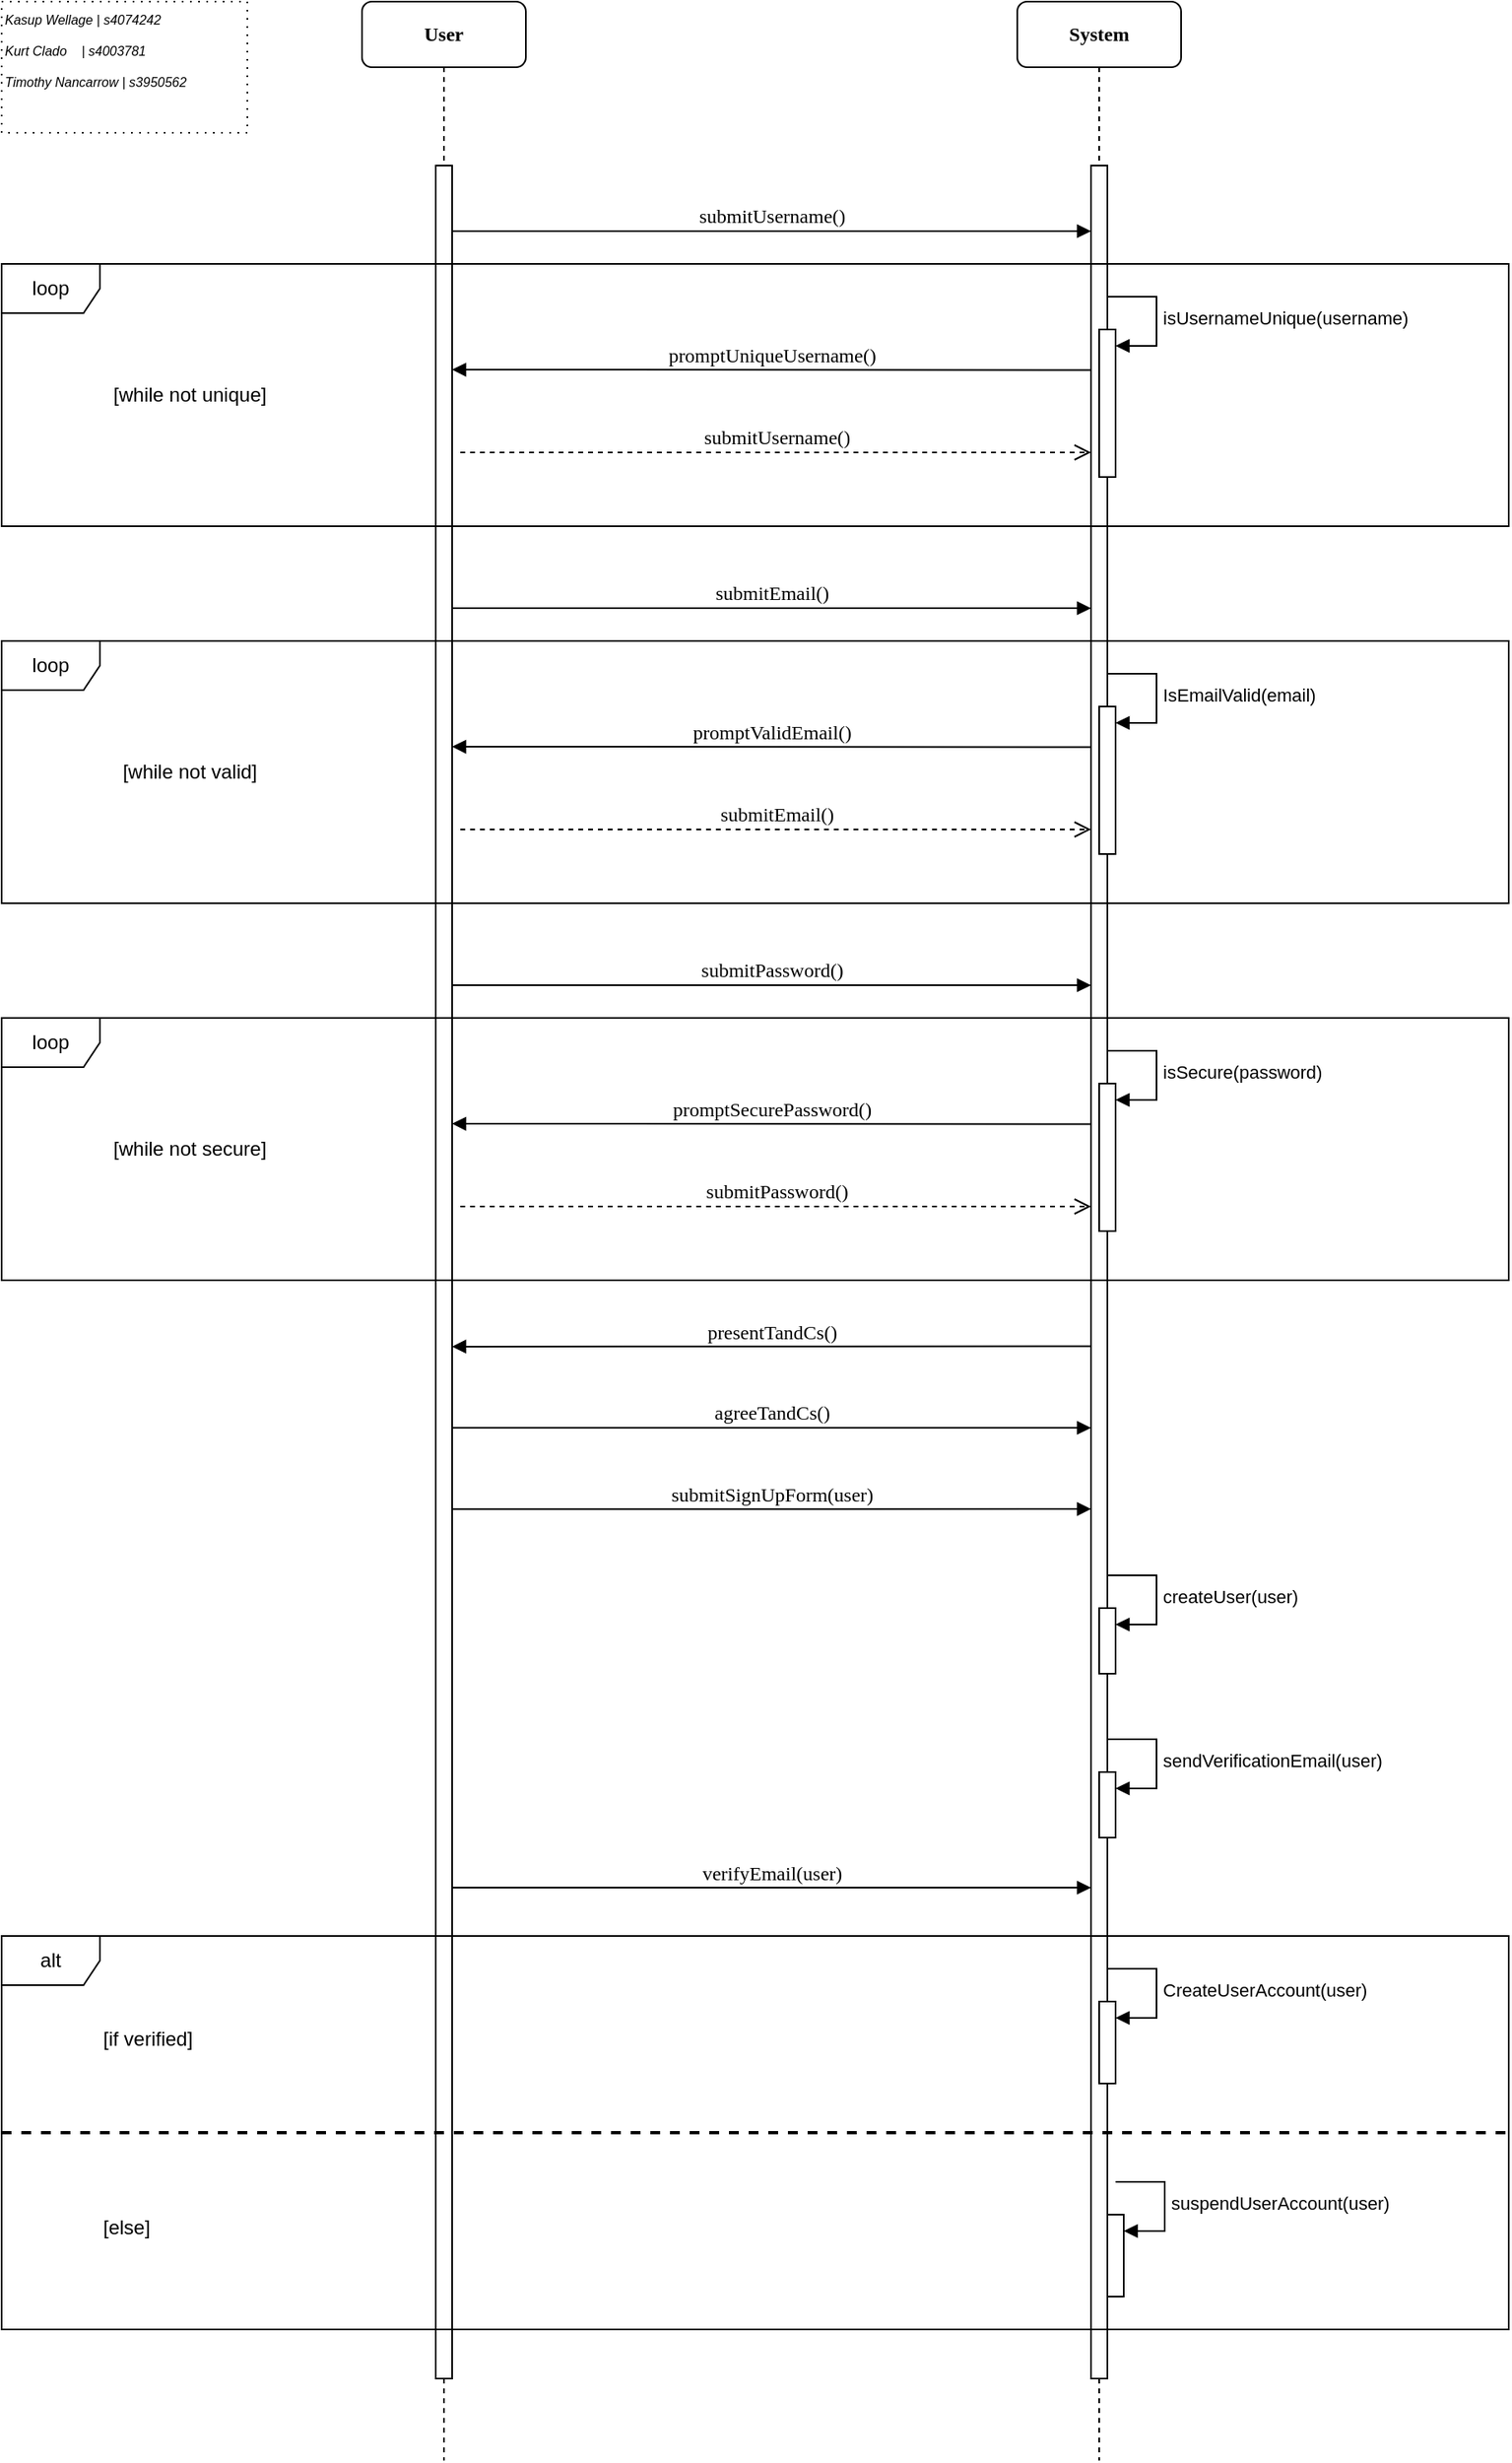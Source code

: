 <mxfile version="24.4.0" type="device">
  <diagram name="Page-1" id="13e1069c-82ec-6db2-03f1-153e76fe0fe0">
    <mxGraphModel dx="2032" dy="538" grid="1" gridSize="10" guides="1" tooltips="1" connect="1" arrows="1" fold="1" page="1" pageScale="1" pageWidth="1100" pageHeight="850" background="none" math="0" shadow="0">
      <root>
        <mxCell id="0" />
        <mxCell id="1" parent="0" />
        <mxCell id="zR7FLB7YpDWYiMxdjNDM-1" value="System" style="shape=umlLifeline;perimeter=lifelinePerimeter;whiteSpace=wrap;html=1;container=1;collapsible=0;recursiveResize=0;outlineConnect=0;rounded=1;shadow=0;comic=0;labelBackgroundColor=none;strokeWidth=1;fontFamily=Verdana;fontSize=12;align=center;fontStyle=1" parent="1" vertex="1">
          <mxGeometry x="-390" y="940" width="100" height="1500" as="geometry" />
        </mxCell>
        <mxCell id="zR7FLB7YpDWYiMxdjNDM-2" value="" style="html=1;points=[];perimeter=orthogonalPerimeter;rounded=0;shadow=0;comic=0;labelBackgroundColor=none;strokeWidth=1;fontFamily=Verdana;fontSize=12;align=center;" parent="zR7FLB7YpDWYiMxdjNDM-1" vertex="1">
          <mxGeometry x="45" y="100" width="10" height="1350" as="geometry" />
        </mxCell>
        <mxCell id="zR7FLB7YpDWYiMxdjNDM-52" value="" style="html=1;points=[[0,0,0,0,5],[0,1,0,0,-5],[1,0,0,0,5],[1,1,0,0,-5]];perimeter=orthogonalPerimeter;outlineConnect=0;targetShapes=umlLifeline;portConstraint=eastwest;newEdgeStyle={&quot;curved&quot;:0,&quot;rounded&quot;:0};" parent="zR7FLB7YpDWYiMxdjNDM-1" vertex="1">
          <mxGeometry x="50" y="200" width="10" height="90" as="geometry" />
        </mxCell>
        <mxCell id="zR7FLB7YpDWYiMxdjNDM-53" value="isUsernameUnique(username)" style="html=1;align=left;spacingLeft=2;endArrow=block;rounded=0;edgeStyle=orthogonalEdgeStyle;curved=0;rounded=0;" parent="zR7FLB7YpDWYiMxdjNDM-1" target="zR7FLB7YpDWYiMxdjNDM-52" edge="1">
          <mxGeometry relative="1" as="geometry">
            <mxPoint x="55" y="180" as="sourcePoint" />
            <Array as="points">
              <mxPoint x="85" y="210" />
            </Array>
          </mxGeometry>
        </mxCell>
        <mxCell id="zR7FLB7YpDWYiMxdjNDM-81" value="" style="html=1;points=[[0,0,0,0,5],[0,1,0,0,-5],[1,0,0,0,5],[1,1,0,0,-5]];perimeter=orthogonalPerimeter;outlineConnect=0;targetShapes=umlLifeline;portConstraint=eastwest;newEdgeStyle={&quot;curved&quot;:0,&quot;rounded&quot;:0};" parent="zR7FLB7YpDWYiMxdjNDM-1" vertex="1">
          <mxGeometry x="50" y="980" width="10" height="40" as="geometry" />
        </mxCell>
        <mxCell id="zR7FLB7YpDWYiMxdjNDM-82" value="createUser(user)" style="html=1;align=left;spacingLeft=2;endArrow=block;rounded=0;edgeStyle=orthogonalEdgeStyle;curved=0;rounded=0;" parent="zR7FLB7YpDWYiMxdjNDM-1" target="zR7FLB7YpDWYiMxdjNDM-81" edge="1">
          <mxGeometry relative="1" as="geometry">
            <mxPoint x="55" y="960" as="sourcePoint" />
            <Array as="points">
              <mxPoint x="85" y="990" />
            </Array>
          </mxGeometry>
        </mxCell>
        <mxCell id="zR7FLB7YpDWYiMxdjNDM-83" value="" style="html=1;points=[[0,0,0,0,5],[0,1,0,0,-5],[1,0,0,0,5],[1,1,0,0,-5]];perimeter=orthogonalPerimeter;outlineConnect=0;targetShapes=umlLifeline;portConstraint=eastwest;newEdgeStyle={&quot;curved&quot;:0,&quot;rounded&quot;:0};" parent="zR7FLB7YpDWYiMxdjNDM-1" vertex="1">
          <mxGeometry x="50" y="1080" width="10" height="40" as="geometry" />
        </mxCell>
        <mxCell id="zR7FLB7YpDWYiMxdjNDM-84" value="sendVerificationEmail(user)" style="html=1;align=left;spacingLeft=2;endArrow=block;rounded=0;edgeStyle=orthogonalEdgeStyle;curved=0;rounded=0;" parent="zR7FLB7YpDWYiMxdjNDM-1" target="zR7FLB7YpDWYiMxdjNDM-83" edge="1">
          <mxGeometry relative="1" as="geometry">
            <mxPoint x="55" y="1060" as="sourcePoint" />
            <Array as="points">
              <mxPoint x="85" y="1090" />
            </Array>
          </mxGeometry>
        </mxCell>
        <mxCell id="zR7FLB7YpDWYiMxdjNDM-9" value="User" style="shape=umlLifeline;perimeter=lifelinePerimeter;whiteSpace=wrap;html=1;container=1;collapsible=0;recursiveResize=0;outlineConnect=0;rounded=1;shadow=0;comic=0;labelBackgroundColor=none;strokeWidth=1;fontFamily=Verdana;fontSize=12;align=center;fontStyle=1" parent="1" vertex="1">
          <mxGeometry x="-790" y="940" width="100" height="1500" as="geometry" />
        </mxCell>
        <mxCell id="zR7FLB7YpDWYiMxdjNDM-10" value="" style="html=1;points=[];perimeter=orthogonalPerimeter;rounded=0;shadow=0;comic=0;labelBackgroundColor=none;strokeWidth=1;fontFamily=Verdana;fontSize=12;align=center;" parent="zR7FLB7YpDWYiMxdjNDM-9" vertex="1">
          <mxGeometry x="45" y="100" width="10" height="1350" as="geometry" />
        </mxCell>
        <mxCell id="zR7FLB7YpDWYiMxdjNDM-39" value="submitUsername()" style="html=1;verticalAlign=bottom;endArrow=block;entryX=0;entryY=0;labelBackgroundColor=none;fontFamily=Verdana;fontSize=12;edgeStyle=elbowEdgeStyle;elbow=vertical;" parent="zR7FLB7YpDWYiMxdjNDM-9" edge="1">
          <mxGeometry relative="1" as="geometry">
            <mxPoint x="55" y="140" as="sourcePoint" />
            <mxPoint x="445" y="140" as="targetPoint" />
          </mxGeometry>
        </mxCell>
        <mxCell id="zR7FLB7YpDWYiMxdjNDM-44" value="submitEmail()" style="html=1;verticalAlign=bottom;endArrow=block;entryX=0;entryY=0;labelBackgroundColor=none;fontFamily=Verdana;fontSize=12;edgeStyle=elbowEdgeStyle;elbow=vertical;" parent="1" edge="1">
          <mxGeometry relative="1" as="geometry">
            <mxPoint x="-735" y="1310" as="sourcePoint" />
            <mxPoint x="-345" y="1310" as="targetPoint" />
          </mxGeometry>
        </mxCell>
        <mxCell id="zR7FLB7YpDWYiMxdjNDM-45" value="presentTandCs()" style="html=1;verticalAlign=bottom;endArrow=block;entryX=0;entryY=0;labelBackgroundColor=none;fontFamily=Verdana;fontSize=12;edgeStyle=elbowEdgeStyle;elbow=vertical;" parent="1" edge="1">
          <mxGeometry relative="1" as="geometry">
            <mxPoint x="-345" y="1760.25" as="sourcePoint" />
            <mxPoint x="-735" y="1760.25" as="targetPoint" />
          </mxGeometry>
        </mxCell>
        <mxCell id="zR7FLB7YpDWYiMxdjNDM-46" value="agreeTandCs()" style="html=1;verticalAlign=bottom;endArrow=block;entryX=0;entryY=0;labelBackgroundColor=none;fontFamily=Verdana;fontSize=12;edgeStyle=elbowEdgeStyle;elbow=vertical;" parent="1" edge="1">
          <mxGeometry relative="1" as="geometry">
            <mxPoint x="-735" y="1810" as="sourcePoint" />
            <mxPoint x="-345" y="1810" as="targetPoint" />
          </mxGeometry>
        </mxCell>
        <mxCell id="zR7FLB7YpDWYiMxdjNDM-47" value="submitSignUpForm(user)" style="html=1;verticalAlign=bottom;endArrow=block;entryX=0;entryY=0;labelBackgroundColor=none;fontFamily=Verdana;fontSize=12;edgeStyle=elbowEdgeStyle;elbow=vertical;" parent="1" edge="1">
          <mxGeometry relative="1" as="geometry">
            <mxPoint x="-735" y="1859.68" as="sourcePoint" />
            <mxPoint x="-345" y="1859.68" as="targetPoint" />
          </mxGeometry>
        </mxCell>
        <mxCell id="zR7FLB7YpDWYiMxdjNDM-54" value="loop" style="shape=umlFrame;whiteSpace=wrap;html=1;pointerEvents=0;" parent="1" vertex="1">
          <mxGeometry x="-1010" y="1100" width="920" height="160" as="geometry" />
        </mxCell>
        <mxCell id="zR7FLB7YpDWYiMxdjNDM-55" value="[while not unique]" style="text;html=1;align=center;verticalAlign=middle;whiteSpace=wrap;rounded=0;" parent="1" vertex="1">
          <mxGeometry x="-950" y="1165" width="110" height="30" as="geometry" />
        </mxCell>
        <mxCell id="zR7FLB7YpDWYiMxdjNDM-57" value="promptUniqueUsername()" style="html=1;verticalAlign=bottom;endArrow=block;entryX=0;entryY=0;labelBackgroundColor=none;fontFamily=Verdana;fontSize=12;edgeStyle=elbowEdgeStyle;elbow=vertical;" parent="1" edge="1">
          <mxGeometry x="0.001" relative="1" as="geometry">
            <mxPoint x="-345" y="1164.71" as="sourcePoint" />
            <mxPoint x="-735" y="1164.71" as="targetPoint" />
            <mxPoint as="offset" />
          </mxGeometry>
        </mxCell>
        <mxCell id="zR7FLB7YpDWYiMxdjNDM-58" value="submitUsername()" style="html=1;verticalAlign=bottom;endArrow=open;dashed=1;endSize=8;labelBackgroundColor=none;fontFamily=Verdana;fontSize=12;edgeStyle=elbowEdgeStyle;elbow=vertical;" parent="1" edge="1">
          <mxGeometry relative="1" as="geometry">
            <mxPoint x="-345" y="1214.882" as="targetPoint" />
            <mxPoint x="-730" y="1215" as="sourcePoint" />
          </mxGeometry>
        </mxCell>
        <mxCell id="zR7FLB7YpDWYiMxdjNDM-59" value="" style="html=1;points=[[0,0,0,0,5],[0,1,0,0,-5],[1,0,0,0,5],[1,1,0,0,-5]];perimeter=orthogonalPerimeter;outlineConnect=0;targetShapes=umlLifeline;portConstraint=eastwest;newEdgeStyle={&quot;curved&quot;:0,&quot;rounded&quot;:0};" parent="1" vertex="1">
          <mxGeometry x="-340" y="1370" width="10" height="90" as="geometry" />
        </mxCell>
        <mxCell id="zR7FLB7YpDWYiMxdjNDM-60" value="IsEmailValid(email)" style="html=1;align=left;spacingLeft=2;endArrow=block;rounded=0;edgeStyle=orthogonalEdgeStyle;curved=0;rounded=0;" parent="1" target="zR7FLB7YpDWYiMxdjNDM-59" edge="1">
          <mxGeometry relative="1" as="geometry">
            <mxPoint x="-335" y="1350" as="sourcePoint" />
            <Array as="points">
              <mxPoint x="-305" y="1380" />
            </Array>
          </mxGeometry>
        </mxCell>
        <mxCell id="zR7FLB7YpDWYiMxdjNDM-61" value="loop" style="shape=umlFrame;whiteSpace=wrap;html=1;pointerEvents=0;" parent="1" vertex="1">
          <mxGeometry x="-1010" y="1330" width="920" height="160" as="geometry" />
        </mxCell>
        <mxCell id="zR7FLB7YpDWYiMxdjNDM-62" value="[while not valid]" style="text;html=1;align=center;verticalAlign=middle;whiteSpace=wrap;rounded=0;" parent="1" vertex="1">
          <mxGeometry x="-950" y="1395" width="110" height="30" as="geometry" />
        </mxCell>
        <mxCell id="zR7FLB7YpDWYiMxdjNDM-63" value="promptValidEmail()" style="html=1;verticalAlign=bottom;endArrow=block;entryX=0;entryY=0;labelBackgroundColor=none;fontFamily=Verdana;fontSize=12;edgeStyle=elbowEdgeStyle;elbow=vertical;" parent="1" edge="1">
          <mxGeometry x="0.001" relative="1" as="geometry">
            <mxPoint x="-345" y="1394.71" as="sourcePoint" />
            <mxPoint x="-735" y="1394.71" as="targetPoint" />
            <mxPoint as="offset" />
          </mxGeometry>
        </mxCell>
        <mxCell id="zR7FLB7YpDWYiMxdjNDM-64" value="submitEmail()" style="html=1;verticalAlign=bottom;endArrow=open;dashed=1;endSize=8;labelBackgroundColor=none;fontFamily=Verdana;fontSize=12;edgeStyle=elbowEdgeStyle;elbow=vertical;" parent="1" edge="1">
          <mxGeometry relative="1" as="geometry">
            <mxPoint x="-345" y="1444.882" as="targetPoint" />
            <mxPoint x="-730" y="1445" as="sourcePoint" />
          </mxGeometry>
        </mxCell>
        <mxCell id="zR7FLB7YpDWYiMxdjNDM-72" value="submitPassword()" style="html=1;verticalAlign=bottom;endArrow=block;entryX=0;entryY=0;labelBackgroundColor=none;fontFamily=Verdana;fontSize=12;edgeStyle=elbowEdgeStyle;elbow=vertical;" parent="1" edge="1">
          <mxGeometry relative="1" as="geometry">
            <mxPoint x="-735" y="1540" as="sourcePoint" />
            <mxPoint x="-345" y="1540" as="targetPoint" />
          </mxGeometry>
        </mxCell>
        <mxCell id="zR7FLB7YpDWYiMxdjNDM-73" value="" style="html=1;points=[[0,0,0,0,5],[0,1,0,0,-5],[1,0,0,0,5],[1,1,0,0,-5]];perimeter=orthogonalPerimeter;outlineConnect=0;targetShapes=umlLifeline;portConstraint=eastwest;newEdgeStyle={&quot;curved&quot;:0,&quot;rounded&quot;:0};" parent="1" vertex="1">
          <mxGeometry x="-340" y="1600" width="10" height="90" as="geometry" />
        </mxCell>
        <mxCell id="zR7FLB7YpDWYiMxdjNDM-74" value="isSecure(password)" style="html=1;align=left;spacingLeft=2;endArrow=block;rounded=0;edgeStyle=orthogonalEdgeStyle;curved=0;rounded=0;" parent="1" target="zR7FLB7YpDWYiMxdjNDM-73" edge="1">
          <mxGeometry relative="1" as="geometry">
            <mxPoint x="-335" y="1580" as="sourcePoint" />
            <Array as="points">
              <mxPoint x="-305" y="1610" />
            </Array>
          </mxGeometry>
        </mxCell>
        <mxCell id="zR7FLB7YpDWYiMxdjNDM-75" value="loop" style="shape=umlFrame;whiteSpace=wrap;html=1;pointerEvents=0;" parent="1" vertex="1">
          <mxGeometry x="-1010" y="1560" width="920" height="160" as="geometry" />
        </mxCell>
        <mxCell id="zR7FLB7YpDWYiMxdjNDM-76" value="[while not secure]" style="text;html=1;align=center;verticalAlign=middle;whiteSpace=wrap;rounded=0;" parent="1" vertex="1">
          <mxGeometry x="-950" y="1625" width="110" height="30" as="geometry" />
        </mxCell>
        <mxCell id="zR7FLB7YpDWYiMxdjNDM-77" value="promptSecurePassword()" style="html=1;verticalAlign=bottom;endArrow=block;entryX=0;entryY=0;labelBackgroundColor=none;fontFamily=Verdana;fontSize=12;edgeStyle=elbowEdgeStyle;elbow=vertical;" parent="1" edge="1">
          <mxGeometry x="0.001" relative="1" as="geometry">
            <mxPoint x="-345" y="1624.71" as="sourcePoint" />
            <mxPoint x="-735" y="1624.71" as="targetPoint" />
            <mxPoint as="offset" />
          </mxGeometry>
        </mxCell>
        <mxCell id="zR7FLB7YpDWYiMxdjNDM-78" value="submitPassword()" style="html=1;verticalAlign=bottom;endArrow=open;dashed=1;endSize=8;labelBackgroundColor=none;fontFamily=Verdana;fontSize=12;edgeStyle=elbowEdgeStyle;elbow=vertical;" parent="1" edge="1">
          <mxGeometry relative="1" as="geometry">
            <mxPoint x="-345" y="1674.882" as="targetPoint" />
            <mxPoint x="-730" y="1675" as="sourcePoint" />
          </mxGeometry>
        </mxCell>
        <mxCell id="zR7FLB7YpDWYiMxdjNDM-85" value="" style="html=1;points=[[0,0,0,0,5],[0,1,0,0,-5],[1,0,0,0,5],[1,1,0,0,-5]];perimeter=orthogonalPerimeter;outlineConnect=0;targetShapes=umlLifeline;portConstraint=eastwest;newEdgeStyle={&quot;curved&quot;:0,&quot;rounded&quot;:0};" parent="1" vertex="1">
          <mxGeometry x="-340" y="2160" width="10" height="50" as="geometry" />
        </mxCell>
        <mxCell id="zR7FLB7YpDWYiMxdjNDM-86" value="CreateUserAccount(user)" style="html=1;align=left;spacingLeft=2;endArrow=block;rounded=0;edgeStyle=orthogonalEdgeStyle;curved=0;rounded=0;" parent="1" target="zR7FLB7YpDWYiMxdjNDM-85" edge="1">
          <mxGeometry relative="1" as="geometry">
            <mxPoint x="-335" y="2140" as="sourcePoint" />
            <Array as="points">
              <mxPoint x="-305" y="2170" />
            </Array>
          </mxGeometry>
        </mxCell>
        <mxCell id="zR7FLB7YpDWYiMxdjNDM-87" value="alt" style="shape=umlFrame;whiteSpace=wrap;html=1;pointerEvents=0;" parent="1" vertex="1">
          <mxGeometry x="-1010" y="2120" width="920" height="240" as="geometry" />
        </mxCell>
        <mxCell id="zR7FLB7YpDWYiMxdjNDM-88" value="[if verified]&lt;div&gt;&lt;br&gt;&lt;/div&gt;&lt;div&gt;&lt;br&gt;&lt;/div&gt;&lt;div&gt;&lt;br&gt;&lt;/div&gt;&lt;div&gt;&lt;br&gt;&lt;/div&gt;&lt;div&gt;&lt;br&gt;&lt;/div&gt;&lt;div&gt;&lt;br&gt;&lt;/div&gt;&lt;div&gt;&lt;br&gt;&lt;/div&gt;&lt;div&gt;[else]&lt;/div&gt;" style="text;html=1;align=left;verticalAlign=middle;whiteSpace=wrap;rounded=0;" parent="1" vertex="1">
          <mxGeometry x="-950" y="2225" width="110" height="30" as="geometry" />
        </mxCell>
        <mxCell id="zR7FLB7YpDWYiMxdjNDM-91" value="verifyEmail(user)" style="html=1;verticalAlign=bottom;endArrow=block;entryX=0;entryY=0;labelBackgroundColor=none;fontFamily=Verdana;fontSize=12;edgeStyle=elbowEdgeStyle;elbow=vertical;" parent="1" edge="1">
          <mxGeometry x="0.001" relative="1" as="geometry">
            <mxPoint x="-735" y="2090.47" as="sourcePoint" />
            <mxPoint x="-345" y="2090.47" as="targetPoint" />
            <mxPoint as="offset" />
          </mxGeometry>
        </mxCell>
        <mxCell id="zR7FLB7YpDWYiMxdjNDM-94" value="" style="line;strokeWidth=2;html=1;perimeter=backbonePerimeter;points=[];outlineConnect=0;dashed=1;" parent="1" vertex="1">
          <mxGeometry x="-1010" y="2235" width="920" height="10" as="geometry" />
        </mxCell>
        <mxCell id="zR7FLB7YpDWYiMxdjNDM-95" value="" style="html=1;points=[[0,0,0,0,5],[0,1,0,0,-5],[1,0,0,0,5],[1,1,0,0,-5]];perimeter=orthogonalPerimeter;outlineConnect=0;targetShapes=umlLifeline;portConstraint=eastwest;newEdgeStyle={&quot;curved&quot;:0,&quot;rounded&quot;:0};" parent="1" vertex="1">
          <mxGeometry x="-335" y="2290" width="10" height="50" as="geometry" />
        </mxCell>
        <mxCell id="zR7FLB7YpDWYiMxdjNDM-96" value="suspendUserAccount(user)" style="html=1;align=left;spacingLeft=2;endArrow=block;rounded=0;edgeStyle=orthogonalEdgeStyle;curved=0;rounded=0;" parent="1" target="zR7FLB7YpDWYiMxdjNDM-95" edge="1">
          <mxGeometry relative="1" as="geometry">
            <mxPoint x="-330" y="2270" as="sourcePoint" />
            <Array as="points">
              <mxPoint x="-300" y="2300" />
            </Array>
          </mxGeometry>
        </mxCell>
        <mxCell id="djh_FaxDQo-9drwc1eIm-1" value="Kasup Wellage | s4074242&lt;br style=&quot;font-size: 8px;&quot;&gt;&lt;br style=&quot;font-size: 8px;&quot;&gt;Kurt Clado&amp;nbsp;&amp;nbsp;&amp;nbsp; | s4003781&lt;br style=&quot;font-size: 8px;&quot;&gt;&lt;br style=&quot;font-size: 8px;&quot;&gt;Timothy Nancarrow | s3950562" style="text;html=1;align=left;verticalAlign=top;whiteSpace=wrap;rounded=0;fontSize=8;fontStyle=2;strokeColor=default;dashed=1;dashPattern=1 4;" vertex="1" parent="1">
          <mxGeometry x="-1010" y="940" width="150" height="80" as="geometry" />
        </mxCell>
      </root>
    </mxGraphModel>
  </diagram>
</mxfile>
